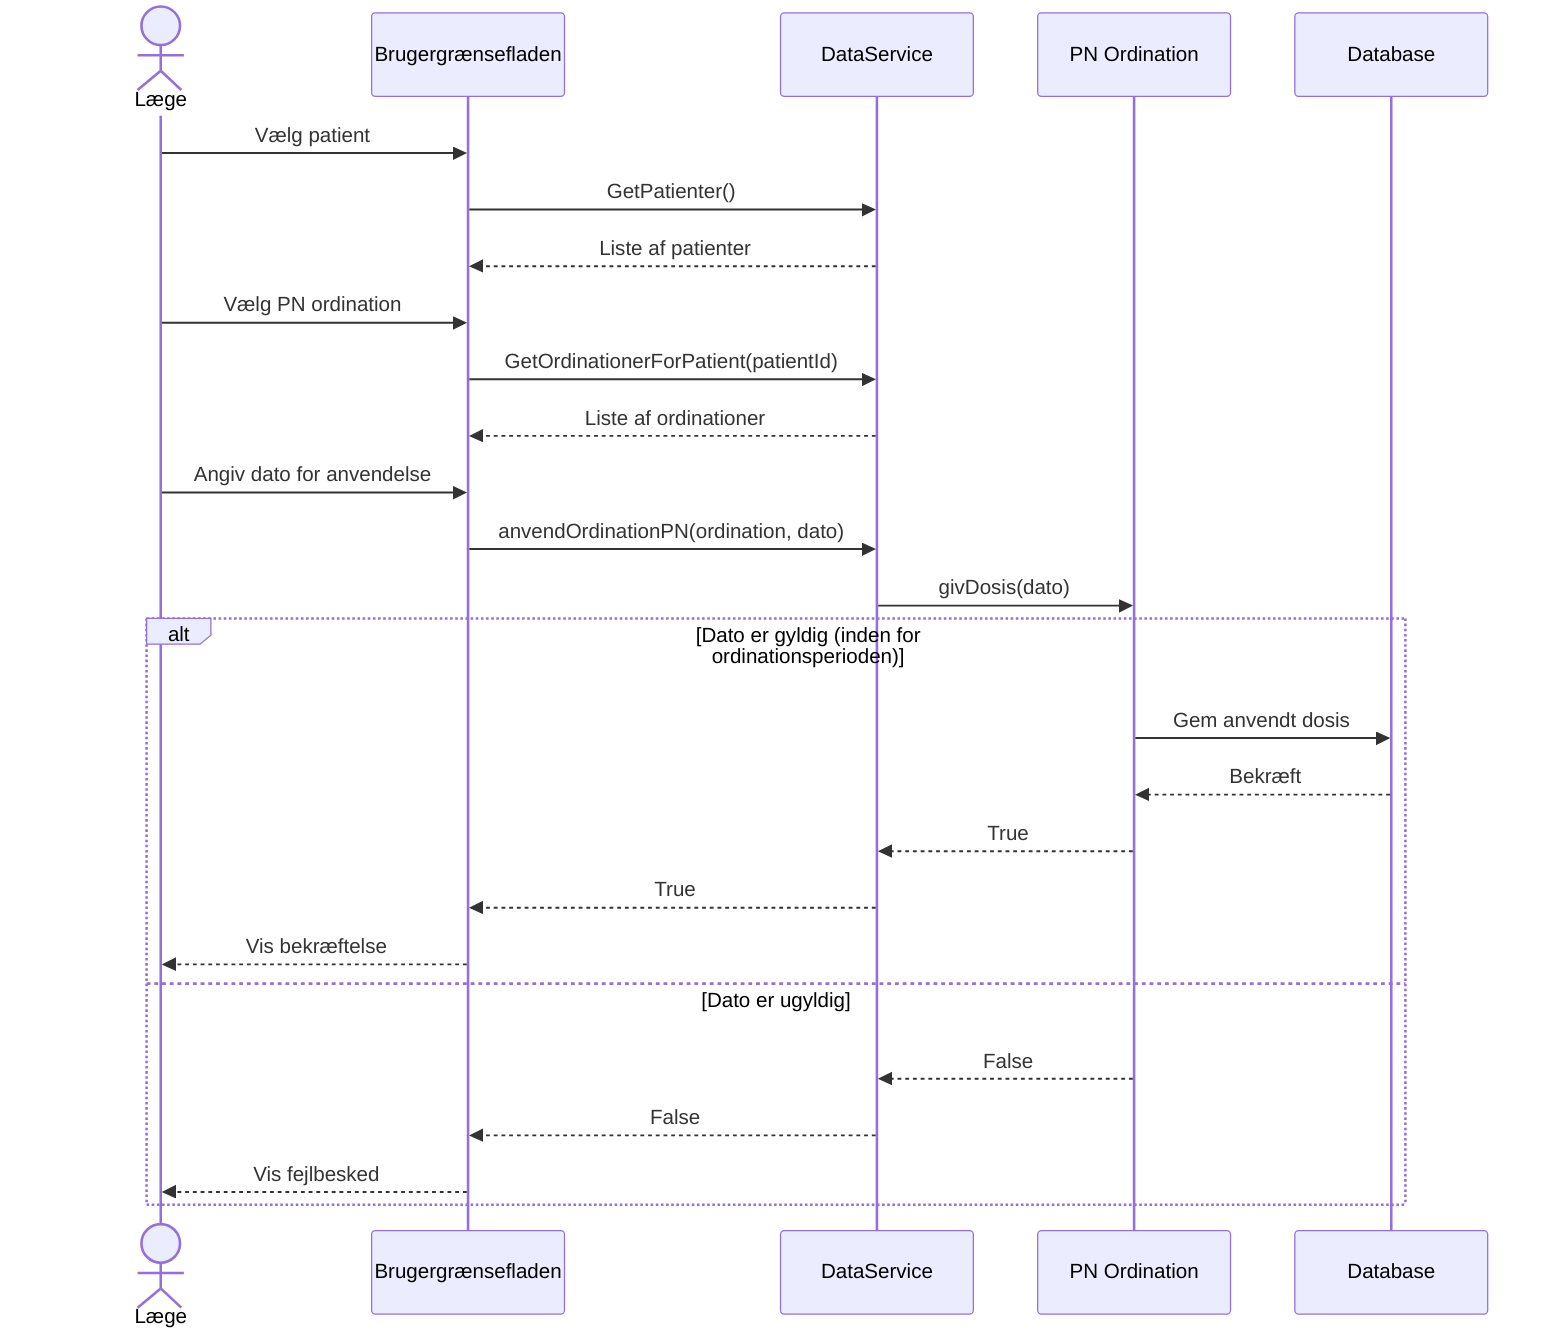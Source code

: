sequenceDiagram
    actor Læge
    participant UI as Brugergrænsefladen
    participant Service as DataService
    participant PN as PN Ordination
    participant DB as Database
    
    Læge->>UI: Vælg patient
    UI->>Service: GetPatienter()
    Service-->>UI: Liste af patienter
    
    Læge->>UI: Vælg PN ordination
    UI->>Service: GetOrdinationerForPatient(patientId)
    Service-->>UI: Liste af ordinationer
    
    Læge->>UI: Angiv dato for anvendelse
    UI->>Service: anvendOrdinationPN(ordination, dato)
    Service->>PN: givDosis(dato)
    
    alt Dato er gyldig (inden for ordinationsperioden)
        PN->>DB: Gem anvendt dosis
        DB-->>PN: Bekræft
        PN-->>Service: True
        Service-->>UI: True
        UI-->>Læge: Vis bekræftelse
    else Dato er ugyldig
        PN-->>Service: False
        Service-->>UI: False
        UI-->>Læge: Vis fejlbesked
    end